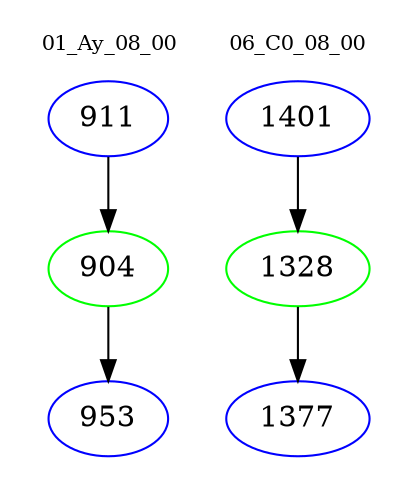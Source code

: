 digraph{
subgraph cluster_0 {
color = white
label = "01_Ay_08_00";
fontsize=10;
T0_911 [label="911", color="blue"]
T0_911 -> T0_904 [color="black"]
T0_904 [label="904", color="green"]
T0_904 -> T0_953 [color="black"]
T0_953 [label="953", color="blue"]
}
subgraph cluster_1 {
color = white
label = "06_C0_08_00";
fontsize=10;
T1_1401 [label="1401", color="blue"]
T1_1401 -> T1_1328 [color="black"]
T1_1328 [label="1328", color="green"]
T1_1328 -> T1_1377 [color="black"]
T1_1377 [label="1377", color="blue"]
}
}
